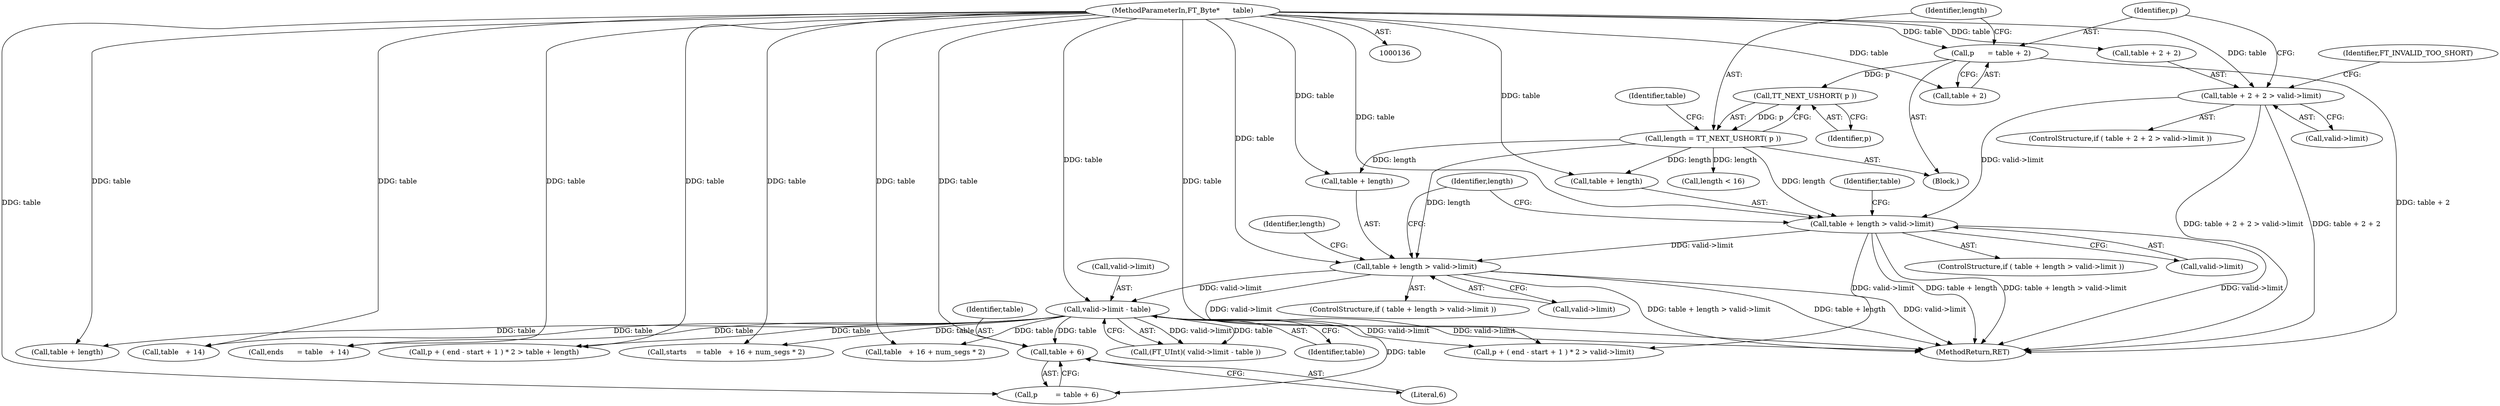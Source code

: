 digraph "0_savannah_9bd20b7304aae61de5d50ac359cf27132bafd4c1@pointer" {
"1000205" [label="(Call,table + 6)"];
"1000193" [label="(Call,valid->limit - table)"];
"1000181" [label="(Call,table + length > valid->limit)"];
"1000137" [label="(MethodParameterIn,FT_Byte*      table)"];
"1000168" [label="(Call,length = TT_NEXT_USHORT( p ))"];
"1000170" [label="(Call,TT_NEXT_USHORT( p ))"];
"1000163" [label="(Call,p      = table + 2)"];
"1000173" [label="(Call,table + length > valid->limit)"];
"1000153" [label="(Call,table + 2 + 2 > valid->limit)"];
"1000601" [label="(MethodReturn,RET)"];
"1000472" [label="(Call,p + ( end - start + 1 ) * 2 > table + length)"];
"1000180" [label="(ControlStructure,if ( table + length > valid->limit ))"];
"1000190" [label="(Identifier,length)"];
"1000170" [label="(Call,TT_NEXT_USHORT( p ))"];
"1000301" [label="(Call,starts    = table   + 16 + num_segs * 2)"];
"1000174" [label="(Call,table + length)"];
"1000303" [label="(Call,table   + 16 + num_segs * 2)"];
"1000183" [label="(Identifier,table)"];
"1000482" [label="(Call,table + length)"];
"1000193" [label="(Call,valid->limit - table)"];
"1000205" [label="(Call,table + 6)"];
"1000159" [label="(Call,valid->limit)"];
"1000200" [label="(Identifier,length)"];
"1000199" [label="(Call,length < 16)"];
"1000194" [label="(Call,valid->limit)"];
"1000207" [label="(Literal,6)"];
"1000508" [label="(Call,p + ( end - start + 1 ) * 2 > valid->limit)"];
"1000169" [label="(Identifier,length)"];
"1000298" [label="(Call,table   + 14)"];
"1000181" [label="(Call,table + length > valid->limit)"];
"1000185" [label="(Call,valid->limit)"];
"1000206" [label="(Identifier,table)"];
"1000152" [label="(ControlStructure,if ( table + 2 + 2 > valid->limit ))"];
"1000137" [label="(MethodParameterIn,FT_Byte*      table)"];
"1000162" [label="(Identifier,FT_INVALID_TOO_SHORT)"];
"1000203" [label="(Call,p        = table + 6)"];
"1000172" [label="(ControlStructure,if ( table + length > valid->limit ))"];
"1000165" [label="(Call,table + 2)"];
"1000171" [label="(Identifier,p)"];
"1000164" [label="(Identifier,p)"];
"1000173" [label="(Call,table + length > valid->limit)"];
"1000163" [label="(Call,p      = table + 2)"];
"1000182" [label="(Call,table + length)"];
"1000139" [label="(Block,)"];
"1000296" [label="(Call,ends      = table   + 14)"];
"1000191" [label="(Call,(FT_UInt)( valid->limit - table ))"];
"1000177" [label="(Call,valid->limit)"];
"1000153" [label="(Call,table + 2 + 2 > valid->limit)"];
"1000175" [label="(Identifier,table)"];
"1000197" [label="(Identifier,table)"];
"1000154" [label="(Call,table + 2 + 2)"];
"1000168" [label="(Call,length = TT_NEXT_USHORT( p ))"];
"1000205" -> "1000203"  [label="AST: "];
"1000205" -> "1000207"  [label="CFG: "];
"1000206" -> "1000205"  [label="AST: "];
"1000207" -> "1000205"  [label="AST: "];
"1000203" -> "1000205"  [label="CFG: "];
"1000193" -> "1000205"  [label="DDG: table"];
"1000137" -> "1000205"  [label="DDG: table"];
"1000193" -> "1000191"  [label="AST: "];
"1000193" -> "1000197"  [label="CFG: "];
"1000194" -> "1000193"  [label="AST: "];
"1000197" -> "1000193"  [label="AST: "];
"1000191" -> "1000193"  [label="CFG: "];
"1000193" -> "1000601"  [label="DDG: valid->limit"];
"1000193" -> "1000191"  [label="DDG: valid->limit"];
"1000193" -> "1000191"  [label="DDG: table"];
"1000181" -> "1000193"  [label="DDG: valid->limit"];
"1000137" -> "1000193"  [label="DDG: table"];
"1000193" -> "1000203"  [label="DDG: table"];
"1000193" -> "1000296"  [label="DDG: table"];
"1000193" -> "1000298"  [label="DDG: table"];
"1000193" -> "1000301"  [label="DDG: table"];
"1000193" -> "1000303"  [label="DDG: table"];
"1000193" -> "1000472"  [label="DDG: table"];
"1000193" -> "1000482"  [label="DDG: table"];
"1000193" -> "1000508"  [label="DDG: valid->limit"];
"1000181" -> "1000180"  [label="AST: "];
"1000181" -> "1000185"  [label="CFG: "];
"1000182" -> "1000181"  [label="AST: "];
"1000185" -> "1000181"  [label="AST: "];
"1000190" -> "1000181"  [label="CFG: "];
"1000200" -> "1000181"  [label="CFG: "];
"1000181" -> "1000601"  [label="DDG: table + length"];
"1000181" -> "1000601"  [label="DDG: valid->limit"];
"1000181" -> "1000601"  [label="DDG: table + length > valid->limit"];
"1000137" -> "1000181"  [label="DDG: table"];
"1000168" -> "1000181"  [label="DDG: length"];
"1000173" -> "1000181"  [label="DDG: valid->limit"];
"1000181" -> "1000508"  [label="DDG: valid->limit"];
"1000137" -> "1000136"  [label="AST: "];
"1000137" -> "1000601"  [label="DDG: table"];
"1000137" -> "1000153"  [label="DDG: table"];
"1000137" -> "1000154"  [label="DDG: table"];
"1000137" -> "1000163"  [label="DDG: table"];
"1000137" -> "1000165"  [label="DDG: table"];
"1000137" -> "1000173"  [label="DDG: table"];
"1000137" -> "1000174"  [label="DDG: table"];
"1000137" -> "1000182"  [label="DDG: table"];
"1000137" -> "1000203"  [label="DDG: table"];
"1000137" -> "1000296"  [label="DDG: table"];
"1000137" -> "1000298"  [label="DDG: table"];
"1000137" -> "1000301"  [label="DDG: table"];
"1000137" -> "1000303"  [label="DDG: table"];
"1000137" -> "1000472"  [label="DDG: table"];
"1000137" -> "1000482"  [label="DDG: table"];
"1000168" -> "1000139"  [label="AST: "];
"1000168" -> "1000170"  [label="CFG: "];
"1000169" -> "1000168"  [label="AST: "];
"1000170" -> "1000168"  [label="AST: "];
"1000175" -> "1000168"  [label="CFG: "];
"1000170" -> "1000168"  [label="DDG: p"];
"1000168" -> "1000173"  [label="DDG: length"];
"1000168" -> "1000174"  [label="DDG: length"];
"1000168" -> "1000182"  [label="DDG: length"];
"1000168" -> "1000199"  [label="DDG: length"];
"1000170" -> "1000171"  [label="CFG: "];
"1000171" -> "1000170"  [label="AST: "];
"1000163" -> "1000170"  [label="DDG: p"];
"1000163" -> "1000139"  [label="AST: "];
"1000163" -> "1000165"  [label="CFG: "];
"1000164" -> "1000163"  [label="AST: "];
"1000165" -> "1000163"  [label="AST: "];
"1000169" -> "1000163"  [label="CFG: "];
"1000163" -> "1000601"  [label="DDG: table + 2"];
"1000173" -> "1000172"  [label="AST: "];
"1000173" -> "1000177"  [label="CFG: "];
"1000174" -> "1000173"  [label="AST: "];
"1000177" -> "1000173"  [label="AST: "];
"1000183" -> "1000173"  [label="CFG: "];
"1000200" -> "1000173"  [label="CFG: "];
"1000173" -> "1000601"  [label="DDG: table + length > valid->limit"];
"1000173" -> "1000601"  [label="DDG: valid->limit"];
"1000173" -> "1000601"  [label="DDG: table + length"];
"1000153" -> "1000173"  [label="DDG: valid->limit"];
"1000173" -> "1000508"  [label="DDG: valid->limit"];
"1000153" -> "1000152"  [label="AST: "];
"1000153" -> "1000159"  [label="CFG: "];
"1000154" -> "1000153"  [label="AST: "];
"1000159" -> "1000153"  [label="AST: "];
"1000162" -> "1000153"  [label="CFG: "];
"1000164" -> "1000153"  [label="CFG: "];
"1000153" -> "1000601"  [label="DDG: table + 2 + 2 > valid->limit"];
"1000153" -> "1000601"  [label="DDG: table + 2 + 2"];
}
